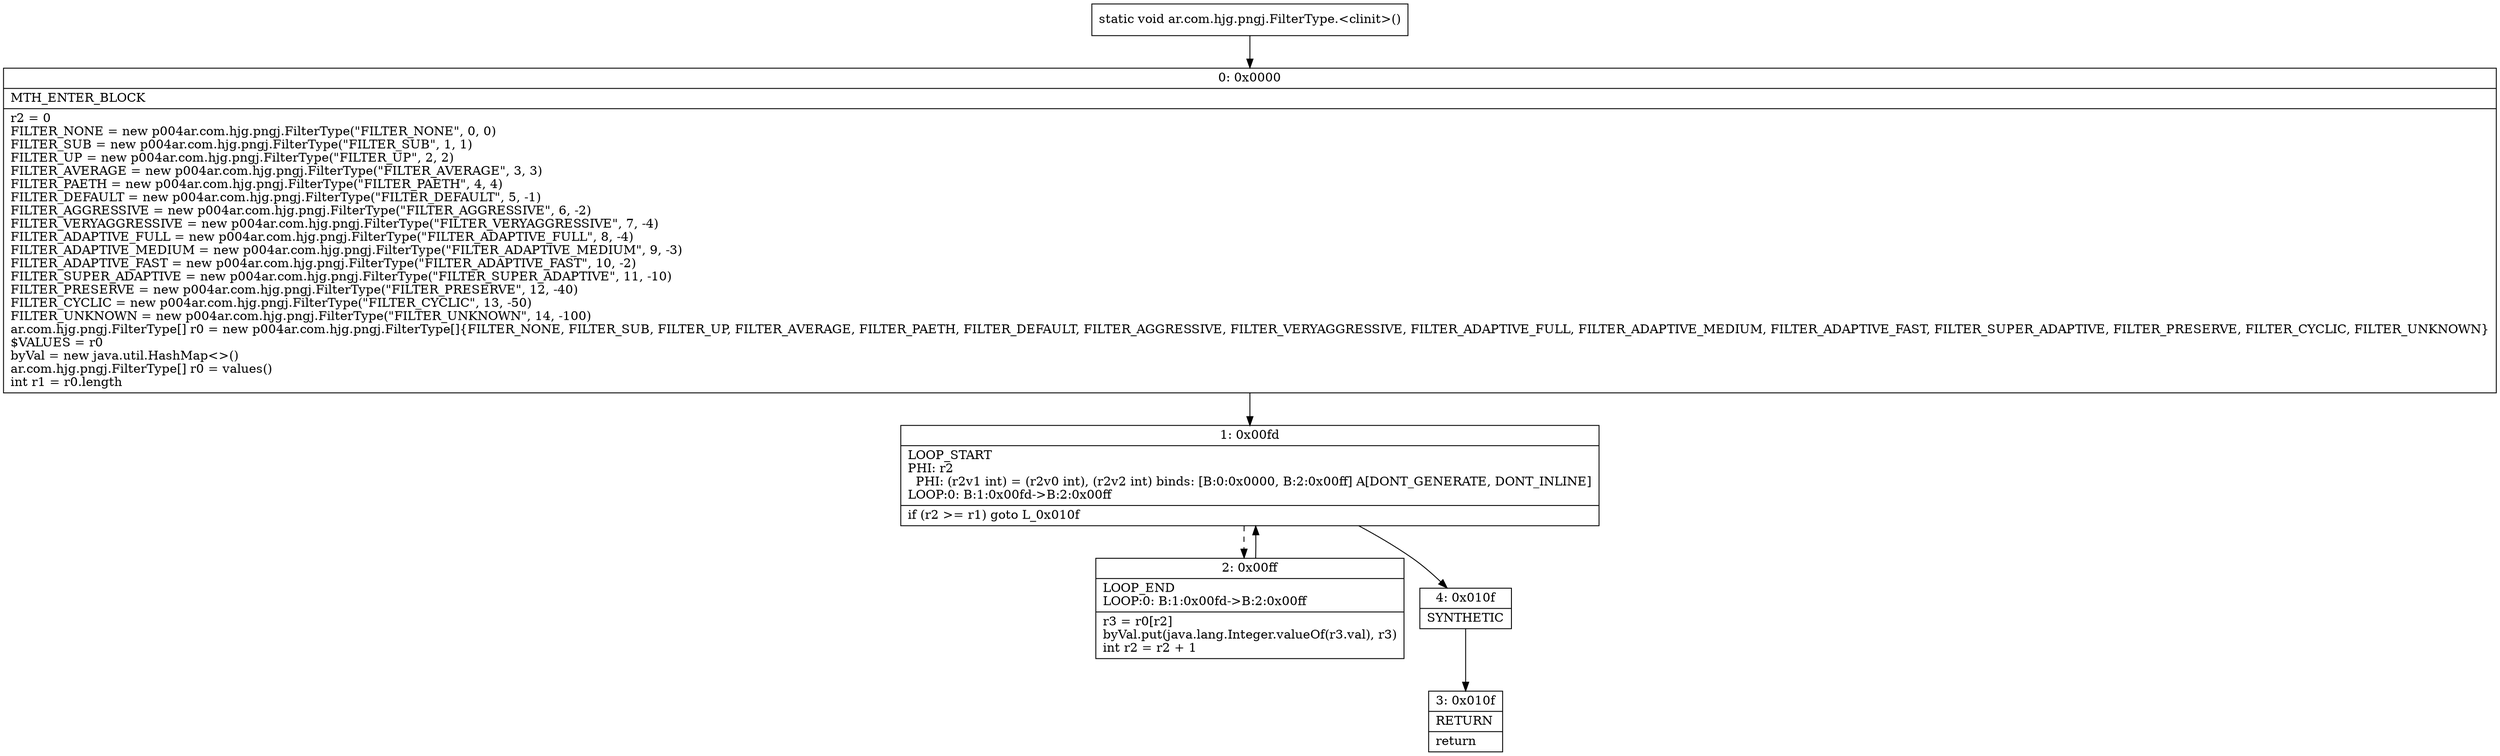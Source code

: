 digraph "CFG forar.com.hjg.pngj.FilterType.\<clinit\>()V" {
Node_0 [shape=record,label="{0\:\ 0x0000|MTH_ENTER_BLOCK\l|r2 = 0\lFILTER_NONE = new p004ar.com.hjg.pngj.FilterType(\"FILTER_NONE\", 0, 0)\lFILTER_SUB = new p004ar.com.hjg.pngj.FilterType(\"FILTER_SUB\", 1, 1)\lFILTER_UP = new p004ar.com.hjg.pngj.FilterType(\"FILTER_UP\", 2, 2)\lFILTER_AVERAGE = new p004ar.com.hjg.pngj.FilterType(\"FILTER_AVERAGE\", 3, 3)\lFILTER_PAETH = new p004ar.com.hjg.pngj.FilterType(\"FILTER_PAETH\", 4, 4)\lFILTER_DEFAULT = new p004ar.com.hjg.pngj.FilterType(\"FILTER_DEFAULT\", 5, \-1)\lFILTER_AGGRESSIVE = new p004ar.com.hjg.pngj.FilterType(\"FILTER_AGGRESSIVE\", 6, \-2)\lFILTER_VERYAGGRESSIVE = new p004ar.com.hjg.pngj.FilterType(\"FILTER_VERYAGGRESSIVE\", 7, \-4)\lFILTER_ADAPTIVE_FULL = new p004ar.com.hjg.pngj.FilterType(\"FILTER_ADAPTIVE_FULL\", 8, \-4)\lFILTER_ADAPTIVE_MEDIUM = new p004ar.com.hjg.pngj.FilterType(\"FILTER_ADAPTIVE_MEDIUM\", 9, \-3)\lFILTER_ADAPTIVE_FAST = new p004ar.com.hjg.pngj.FilterType(\"FILTER_ADAPTIVE_FAST\", 10, \-2)\lFILTER_SUPER_ADAPTIVE = new p004ar.com.hjg.pngj.FilterType(\"FILTER_SUPER_ADAPTIVE\", 11, \-10)\lFILTER_PRESERVE = new p004ar.com.hjg.pngj.FilterType(\"FILTER_PRESERVE\", 12, \-40)\lFILTER_CYCLIC = new p004ar.com.hjg.pngj.FilterType(\"FILTER_CYCLIC\", 13, \-50)\lFILTER_UNKNOWN = new p004ar.com.hjg.pngj.FilterType(\"FILTER_UNKNOWN\", 14, \-100)\lar.com.hjg.pngj.FilterType[] r0 = new p004ar.com.hjg.pngj.FilterType[]\{FILTER_NONE, FILTER_SUB, FILTER_UP, FILTER_AVERAGE, FILTER_PAETH, FILTER_DEFAULT, FILTER_AGGRESSIVE, FILTER_VERYAGGRESSIVE, FILTER_ADAPTIVE_FULL, FILTER_ADAPTIVE_MEDIUM, FILTER_ADAPTIVE_FAST, FILTER_SUPER_ADAPTIVE, FILTER_PRESERVE, FILTER_CYCLIC, FILTER_UNKNOWN\}\l$VALUES = r0\lbyVal = new java.util.HashMap\<\>()\lar.com.hjg.pngj.FilterType[] r0 = values()\lint r1 = r0.length\l}"];
Node_1 [shape=record,label="{1\:\ 0x00fd|LOOP_START\lPHI: r2 \l  PHI: (r2v1 int) = (r2v0 int), (r2v2 int) binds: [B:0:0x0000, B:2:0x00ff] A[DONT_GENERATE, DONT_INLINE]\lLOOP:0: B:1:0x00fd\-\>B:2:0x00ff\l|if (r2 \>= r1) goto L_0x010f\l}"];
Node_2 [shape=record,label="{2\:\ 0x00ff|LOOP_END\lLOOP:0: B:1:0x00fd\-\>B:2:0x00ff\l|r3 = r0[r2]\lbyVal.put(java.lang.Integer.valueOf(r3.val), r3)\lint r2 = r2 + 1\l}"];
Node_3 [shape=record,label="{3\:\ 0x010f|RETURN\l|return\l}"];
Node_4 [shape=record,label="{4\:\ 0x010f|SYNTHETIC\l}"];
MethodNode[shape=record,label="{static void ar.com.hjg.pngj.FilterType.\<clinit\>() }"];
MethodNode -> Node_0;
Node_0 -> Node_1;
Node_1 -> Node_2[style=dashed];
Node_1 -> Node_4;
Node_2 -> Node_1;
Node_4 -> Node_3;
}


